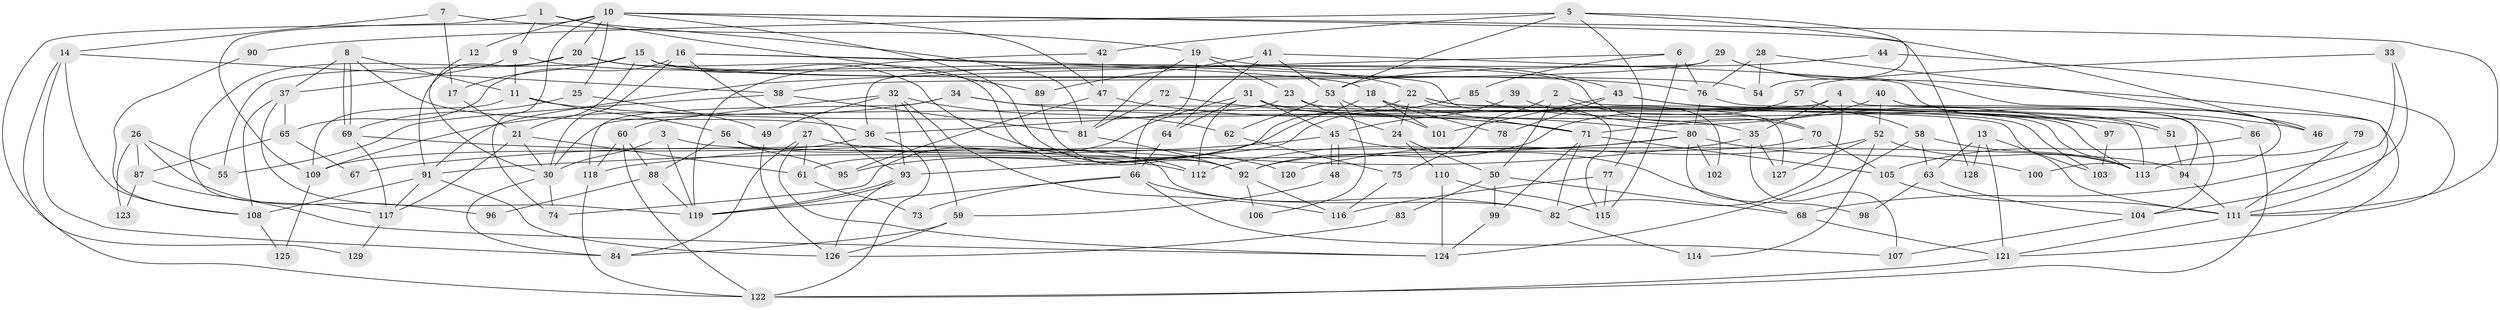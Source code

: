 // Generated by graph-tools (version 1.1) at 2025/26/03/09/25 03:26:14]
// undirected, 129 vertices, 258 edges
graph export_dot {
graph [start="1"]
  node [color=gray90,style=filled];
  1;
  2;
  3;
  4;
  5;
  6;
  7;
  8;
  9;
  10;
  11;
  12;
  13;
  14;
  15;
  16;
  17;
  18;
  19;
  20;
  21;
  22;
  23;
  24;
  25;
  26;
  27;
  28;
  29;
  30;
  31;
  32;
  33;
  34;
  35;
  36;
  37;
  38;
  39;
  40;
  41;
  42;
  43;
  44;
  45;
  46;
  47;
  48;
  49;
  50;
  51;
  52;
  53;
  54;
  55;
  56;
  57;
  58;
  59;
  60;
  61;
  62;
  63;
  64;
  65;
  66;
  67;
  68;
  69;
  70;
  71;
  72;
  73;
  74;
  75;
  76;
  77;
  78;
  79;
  80;
  81;
  82;
  83;
  84;
  85;
  86;
  87;
  88;
  89;
  90;
  91;
  92;
  93;
  94;
  95;
  96;
  97;
  98;
  99;
  100;
  101;
  102;
  103;
  104;
  105;
  106;
  107;
  108;
  109;
  110;
  111;
  112;
  113;
  114;
  115;
  116;
  117;
  118;
  119;
  120;
  121;
  122;
  123;
  124;
  125;
  126;
  127;
  128;
  129;
  1 -- 109;
  1 -- 81;
  1 -- 9;
  1 -- 89;
  2 -- 50;
  2 -- 70;
  2 -- 75;
  2 -- 113;
  3 -- 30;
  3 -- 119;
  3 -- 94;
  4 -- 121;
  4 -- 82;
  4 -- 30;
  4 -- 35;
  5 -- 42;
  5 -- 54;
  5 -- 46;
  5 -- 53;
  5 -- 77;
  5 -- 90;
  6 -- 115;
  6 -- 76;
  6 -- 85;
  6 -- 91;
  7 -- 17;
  7 -- 14;
  7 -- 19;
  8 -- 37;
  8 -- 69;
  8 -- 69;
  8 -- 11;
  8 -- 36;
  9 -- 11;
  9 -- 22;
  9 -- 37;
  10 -- 20;
  10 -- 47;
  10 -- 12;
  10 -- 25;
  10 -- 74;
  10 -- 92;
  10 -- 111;
  10 -- 128;
  10 -- 129;
  11 -- 109;
  11 -- 51;
  11 -- 56;
  12 -- 30;
  13 -- 121;
  13 -- 63;
  13 -- 103;
  13 -- 128;
  14 -- 38;
  14 -- 108;
  14 -- 84;
  14 -- 122;
  15 -- 21;
  15 -- 112;
  15 -- 17;
  15 -- 54;
  15 -- 55;
  15 -- 70;
  16 -- 93;
  16 -- 30;
  16 -- 18;
  16 -- 65;
  16 -- 102;
  17 -- 21;
  18 -- 71;
  18 -- 78;
  18 -- 95;
  18 -- 101;
  19 -- 66;
  19 -- 23;
  19 -- 43;
  19 -- 81;
  20 -- 117;
  20 -- 92;
  20 -- 76;
  20 -- 91;
  21 -- 30;
  21 -- 61;
  21 -- 117;
  22 -- 113;
  22 -- 24;
  22 -- 61;
  22 -- 115;
  22 -- 127;
  23 -- 113;
  23 -- 24;
  23 -- 36;
  24 -- 50;
  24 -- 110;
  25 -- 69;
  25 -- 49;
  26 -- 87;
  26 -- 55;
  26 -- 96;
  26 -- 123;
  27 -- 124;
  27 -- 84;
  27 -- 61;
  27 -- 120;
  28 -- 76;
  28 -- 46;
  28 -- 54;
  29 -- 36;
  29 -- 111;
  29 -- 38;
  29 -- 100;
  30 -- 84;
  30 -- 74;
  31 -- 74;
  31 -- 35;
  31 -- 45;
  31 -- 64;
  31 -- 103;
  31 -- 112;
  32 -- 116;
  32 -- 49;
  32 -- 59;
  32 -- 60;
  32 -- 62;
  32 -- 93;
  33 -- 68;
  33 -- 104;
  33 -- 57;
  34 -- 118;
  34 -- 111;
  34 -- 71;
  34 -- 109;
  35 -- 118;
  35 -- 107;
  35 -- 127;
  36 -- 109;
  36 -- 122;
  37 -- 119;
  37 -- 65;
  37 -- 108;
  38 -- 81;
  38 -- 55;
  39 -- 97;
  39 -- 45;
  40 -- 71;
  40 -- 94;
  40 -- 52;
  41 -- 86;
  41 -- 53;
  41 -- 64;
  41 -- 89;
  42 -- 119;
  42 -- 47;
  43 -- 51;
  43 -- 46;
  43 -- 78;
  43 -- 101;
  44 -- 53;
  44 -- 111;
  45 -- 48;
  45 -- 48;
  45 -- 67;
  45 -- 68;
  47 -- 71;
  47 -- 95;
  48 -- 59;
  49 -- 126;
  50 -- 99;
  50 -- 68;
  50 -- 83;
  51 -- 94;
  52 -- 127;
  52 -- 113;
  52 -- 114;
  52 -- 120;
  53 -- 101;
  53 -- 62;
  53 -- 106;
  56 -- 82;
  56 -- 88;
  56 -- 95;
  57 -- 92;
  57 -- 58;
  58 -- 113;
  58 -- 63;
  58 -- 124;
  59 -- 126;
  59 -- 84;
  60 -- 122;
  60 -- 88;
  60 -- 118;
  61 -- 73;
  62 -- 75;
  63 -- 104;
  63 -- 98;
  64 -- 66;
  65 -- 67;
  65 -- 87;
  66 -- 119;
  66 -- 73;
  66 -- 82;
  66 -- 107;
  68 -- 121;
  69 -- 117;
  69 -- 112;
  70 -- 92;
  70 -- 105;
  71 -- 105;
  71 -- 82;
  71 -- 99;
  72 -- 80;
  72 -- 81;
  75 -- 116;
  76 -- 80;
  76 -- 104;
  77 -- 116;
  77 -- 115;
  79 -- 113;
  79 -- 111;
  80 -- 91;
  80 -- 112;
  80 -- 98;
  80 -- 100;
  80 -- 102;
  81 -- 92;
  82 -- 114;
  83 -- 126;
  85 -- 93;
  85 -- 97;
  86 -- 105;
  86 -- 122;
  87 -- 124;
  87 -- 123;
  88 -- 96;
  88 -- 119;
  89 -- 92;
  90 -- 108;
  91 -- 108;
  91 -- 117;
  91 -- 126;
  92 -- 106;
  92 -- 116;
  93 -- 119;
  93 -- 119;
  93 -- 126;
  94 -- 111;
  97 -- 103;
  99 -- 124;
  104 -- 107;
  105 -- 111;
  108 -- 125;
  109 -- 125;
  110 -- 115;
  110 -- 124;
  111 -- 121;
  117 -- 129;
  118 -- 122;
  121 -- 122;
}
